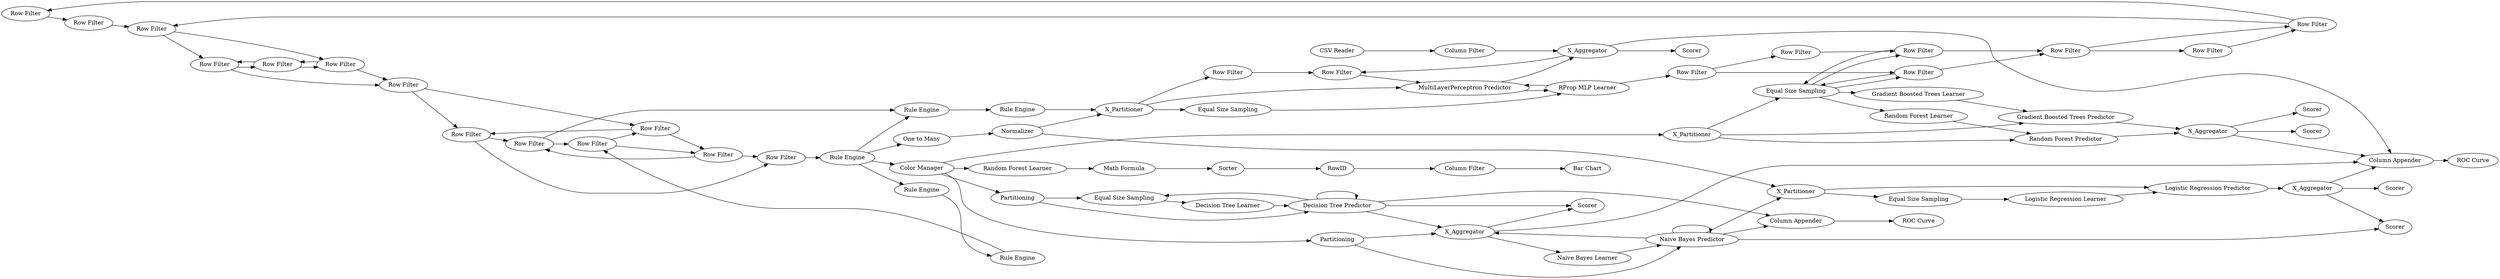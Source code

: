 digraph {
	41 -> 42
	15 -> 14
	35 -> 38
	44 -> 47
	57 -> 58
	14 -> 12
	40 -> 41
	80 -> 131
	40 -> 44
	37 -> 20
	30 -> 31
	51 -> 53
	19 -> 102
	56 -> 140
	45 -> 48
	33 -> 34
	19 -> 126
	59 -> 29
	82 -> 83
	11 -> 15
	114 -> 112
	47 -> 46
	88 -> 94
	16 -> 17
	88 -> 133
	37 -> 16
	84 -> 88
	21 -> 19
	113 -> 114
	88 -> 88
	52 -> 54
	36 -> 39
	87 -> 88
	10 -> 11
	27 -> 13
	49 -> 51
	47 -> 48
	28 -> 31
	128 -> 117
	36 -> 37
	51 -> 54
	117 -> 114
	38 -> 39
	34 -> 36
	33 -> 32
	46 -> 45
	118 -> 128
	53 -> 55
	112 -> 89
	42 -> 44
	29 -> 26
	39 -> 40
	80 -> 82
	82 -> 82
	140 -> 6
	133 -> 102
	38 -> 37
	26 -> 33
	31 -> 32
	29 -> 30
	18 -> 17
	53 -> 49
	29 -> 32
	37 -> 38
	48 -> 50
	43 -> 40
	112 -> 102
	6 -> 10
	18 -> 37
	140 -> 84
	28 -> 102
	56 -> 55
	32 -> 33
	94 -> 93
	19 -> 127
	140 -> 18
	17 -> 19
	28 -> 25
	131 -> 81
	13 -> 28
	140 -> 80
	20 -> 21
	112 -> 115
	37 -> 36
	133 -> 83
	34 -> 35
	82 -> 131
	54 -> 56
	82 -> 94
	82 -> 133
	55 -> 59
	58 -> 49
	102 -> 100
	50 -> 51
	32 -> 28
	44 -> 45
	39 -> 43
	133 -> 87
	56 -> 57
	46 -> 47
	81 -> 82
	88 -> 117
	56 -> 118
	117 -> 116
	45 -> 46
	48 -> 52
	116 -> 113
	49 -> 50
	50 -> 52
	84 -> 133
	52 -> 53
	88 -> 89
	18 -> 21
	128 -> 29
	133 [label=X_Aggregator]
	27 [label="CSV Reader"]
	57 [label="Rule Engine"]
	55 [label="Rule Engine"]
	126 [label=Scorer]
	89 [label=Scorer]
	18 [label=X_Partitioner]
	21 [label="Gradient Boosted Trees Predictor"]
	58 [label="Rule Engine"]
	26 [label="Equal Size Sampling"]
	17 [label="Random Forest Predictor"]
	19 [label=X_Aggregator]
	39 [label="Row Filter"]
	80 [label=Partitioning]
	49 [label="Row Filter"]
	84 [label=Partitioning]
	41 [label="Row Filter"]
	31 [label="Row Filter"]
	51 [label="Row Filter"]
	102 [label="Column Appender"]
	131 [label="Equal Size Sampling"]
	56 [label="Rule Engine"]
	6 [label="Random Forest Learner"]
	15 [label=RowID]
	54 [label="Row Filter"]
	25 [label=Scorer]
	114 [label="Logistic Regression Predictor"]
	10 [label="Math Formula"]
	59 [label="Rule Engine"]
	12 [label="Bar Chart"]
	16 [label="Random Forest Learner"]
	48 [label="Row Filter"]
	30 [label="Row Filter"]
	50 [label="Row Filter"]
	42 [label="Row Filter"]
	112 [label=X_Aggregator]
	53 [label="Row Filter"]
	87 [label="Naive Bayes Learner"]
	28 [label=X_Aggregator]
	127 [label=Scorer]
	115 [label=Scorer]
	11 [label=Sorter]
	47 [label="Row Filter"]
	37 [label="Equal Size Sampling"]
	93 [label="ROC Curve"]
	14 [label="Column Filter"]
	100 [label="ROC Curve"]
	117 [label=X_Partitioner]
	83 [label=Scorer]
	38 [label="Row Filter"]
	81 [label="Decision Tree Learner"]
	94 [label="Column Appender"]
	113 [label="Logistic Regression Learner"]
	43 [label="Row Filter"]
	35 [label="Row Filter"]
	44 [label="Row Filter"]
	34 [label="Row Filter"]
	20 [label="Gradient Boosted Trees Learner"]
	29 [label=X_Partitioner]
	82 [label="Decision Tree Predictor"]
	13 [label="Column Filter"]
	36 [label="Row Filter"]
	118 [label="One to Many"]
	46 [label="Row Filter"]
	116 [label="Equal Size Sampling"]
	88 [label="Naive Bayes Predictor"]
	140 [label="Color Manager"]
	40 [label="Row Filter"]
	52 [label="Row Filter"]
	33 [label="RProp MLP Learner"]
	32 [label="MultiLayerPerceptron Predictor"]
	128 [label=Normalizer]
	45 [label="Row Filter"]
	rankdir=LR
}
